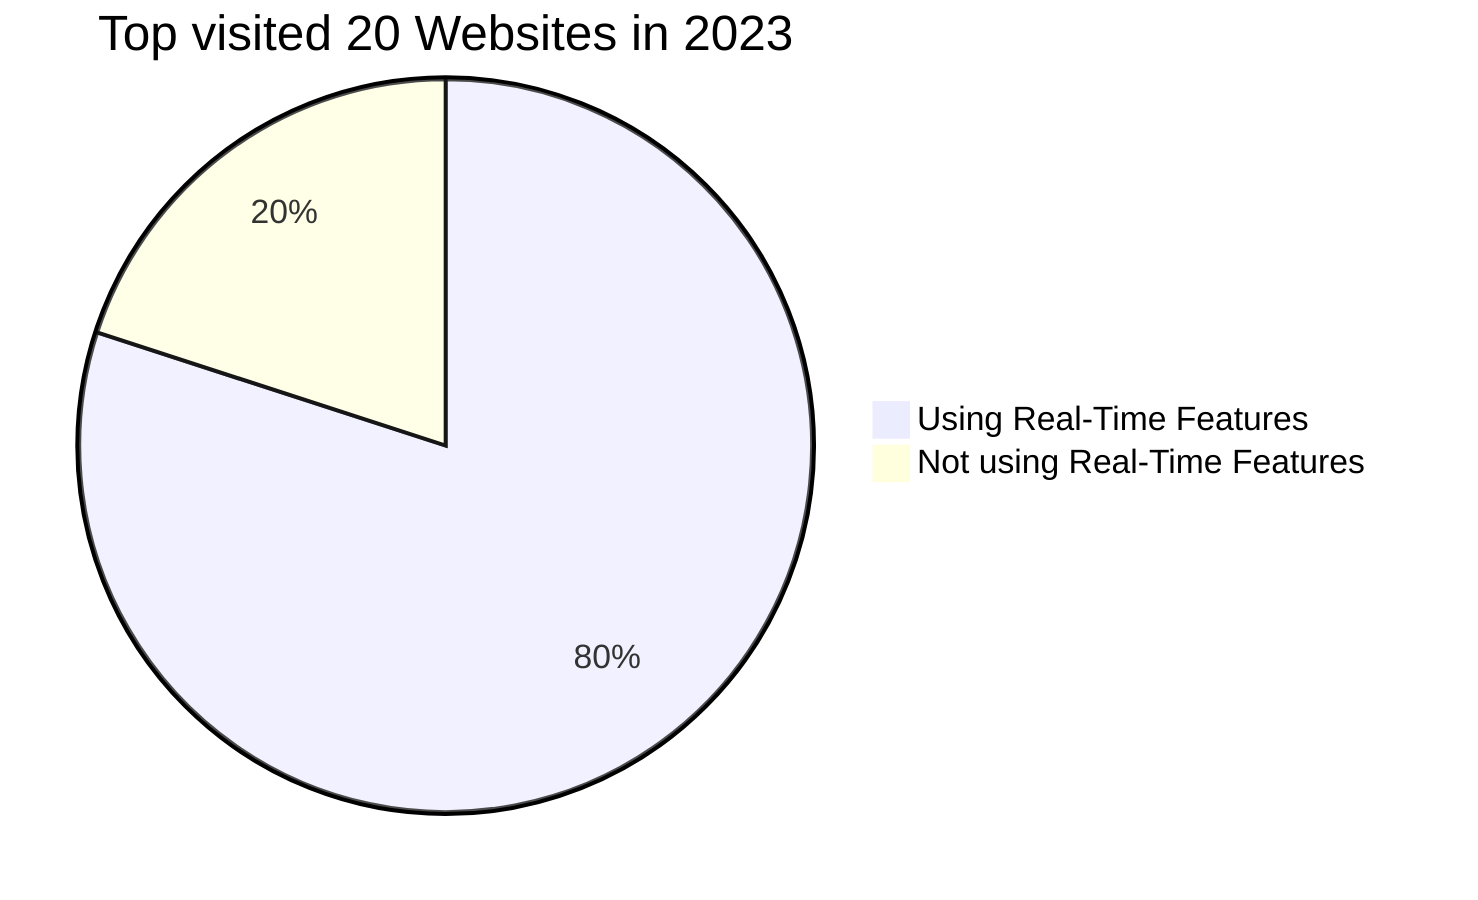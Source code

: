 pie title Top visited 20 Websites in 2023
"Using Real-Time Features" : 80
"Not using Real-Time Features" : 20